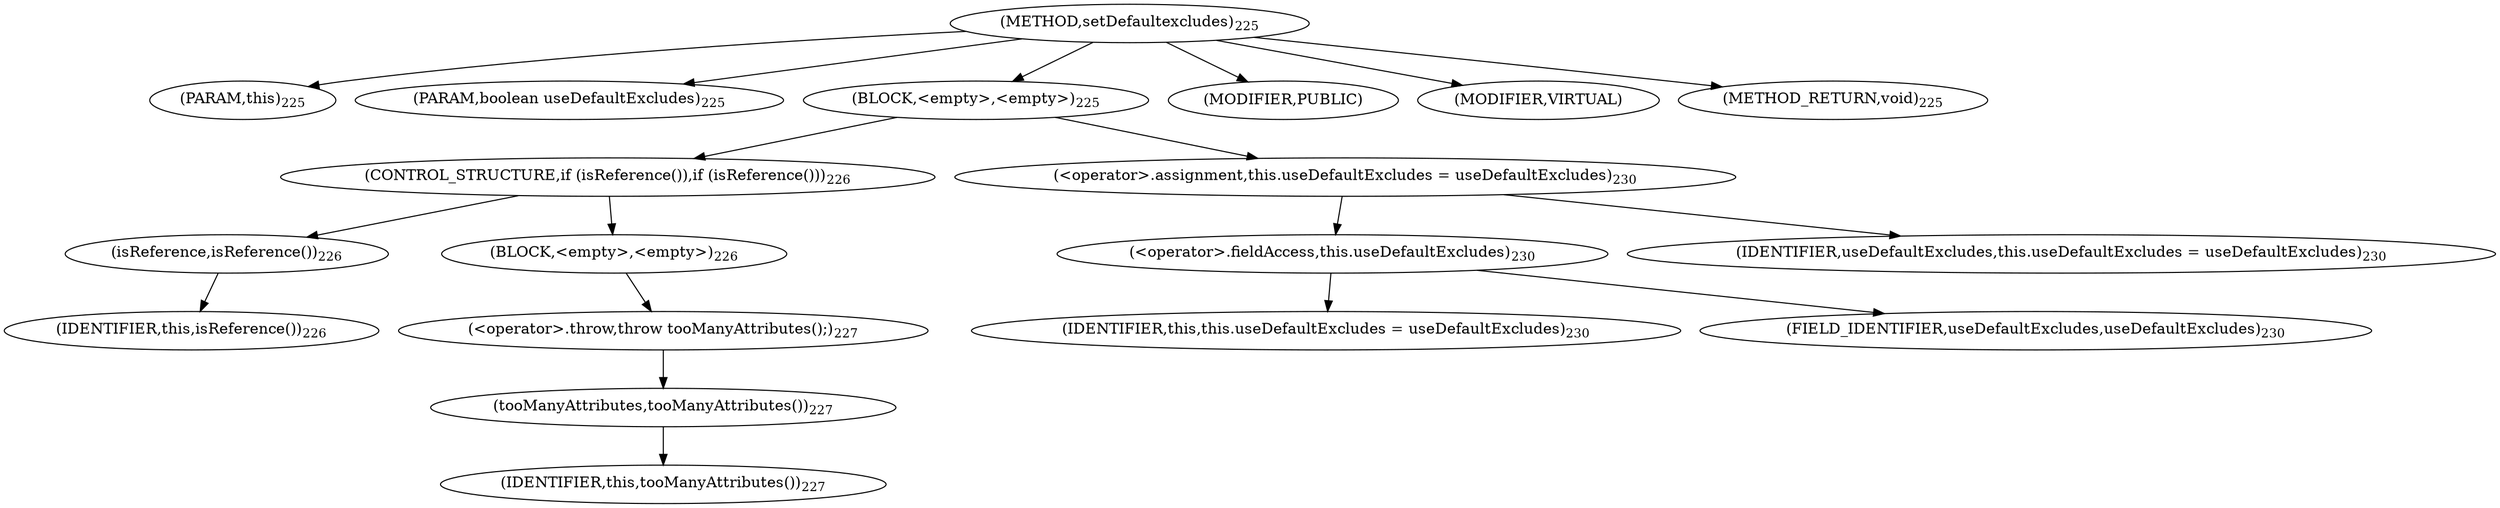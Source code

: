 digraph "setDefaultexcludes" {  
"378" [label = <(METHOD,setDefaultexcludes)<SUB>225</SUB>> ]
"44" [label = <(PARAM,this)<SUB>225</SUB>> ]
"379" [label = <(PARAM,boolean useDefaultExcludes)<SUB>225</SUB>> ]
"380" [label = <(BLOCK,&lt;empty&gt;,&lt;empty&gt;)<SUB>225</SUB>> ]
"381" [label = <(CONTROL_STRUCTURE,if (isReference()),if (isReference()))<SUB>226</SUB>> ]
"382" [label = <(isReference,isReference())<SUB>226</SUB>> ]
"43" [label = <(IDENTIFIER,this,isReference())<SUB>226</SUB>> ]
"383" [label = <(BLOCK,&lt;empty&gt;,&lt;empty&gt;)<SUB>226</SUB>> ]
"384" [label = <(&lt;operator&gt;.throw,throw tooManyAttributes();)<SUB>227</SUB>> ]
"385" [label = <(tooManyAttributes,tooManyAttributes())<SUB>227</SUB>> ]
"45" [label = <(IDENTIFIER,this,tooManyAttributes())<SUB>227</SUB>> ]
"386" [label = <(&lt;operator&gt;.assignment,this.useDefaultExcludes = useDefaultExcludes)<SUB>230</SUB>> ]
"387" [label = <(&lt;operator&gt;.fieldAccess,this.useDefaultExcludes)<SUB>230</SUB>> ]
"46" [label = <(IDENTIFIER,this,this.useDefaultExcludes = useDefaultExcludes)<SUB>230</SUB>> ]
"388" [label = <(FIELD_IDENTIFIER,useDefaultExcludes,useDefaultExcludes)<SUB>230</SUB>> ]
"389" [label = <(IDENTIFIER,useDefaultExcludes,this.useDefaultExcludes = useDefaultExcludes)<SUB>230</SUB>> ]
"390" [label = <(MODIFIER,PUBLIC)> ]
"391" [label = <(MODIFIER,VIRTUAL)> ]
"392" [label = <(METHOD_RETURN,void)<SUB>225</SUB>> ]
  "378" -> "44" 
  "378" -> "379" 
  "378" -> "380" 
  "378" -> "390" 
  "378" -> "391" 
  "378" -> "392" 
  "380" -> "381" 
  "380" -> "386" 
  "381" -> "382" 
  "381" -> "383" 
  "382" -> "43" 
  "383" -> "384" 
  "384" -> "385" 
  "385" -> "45" 
  "386" -> "387" 
  "386" -> "389" 
  "387" -> "46" 
  "387" -> "388" 
}
